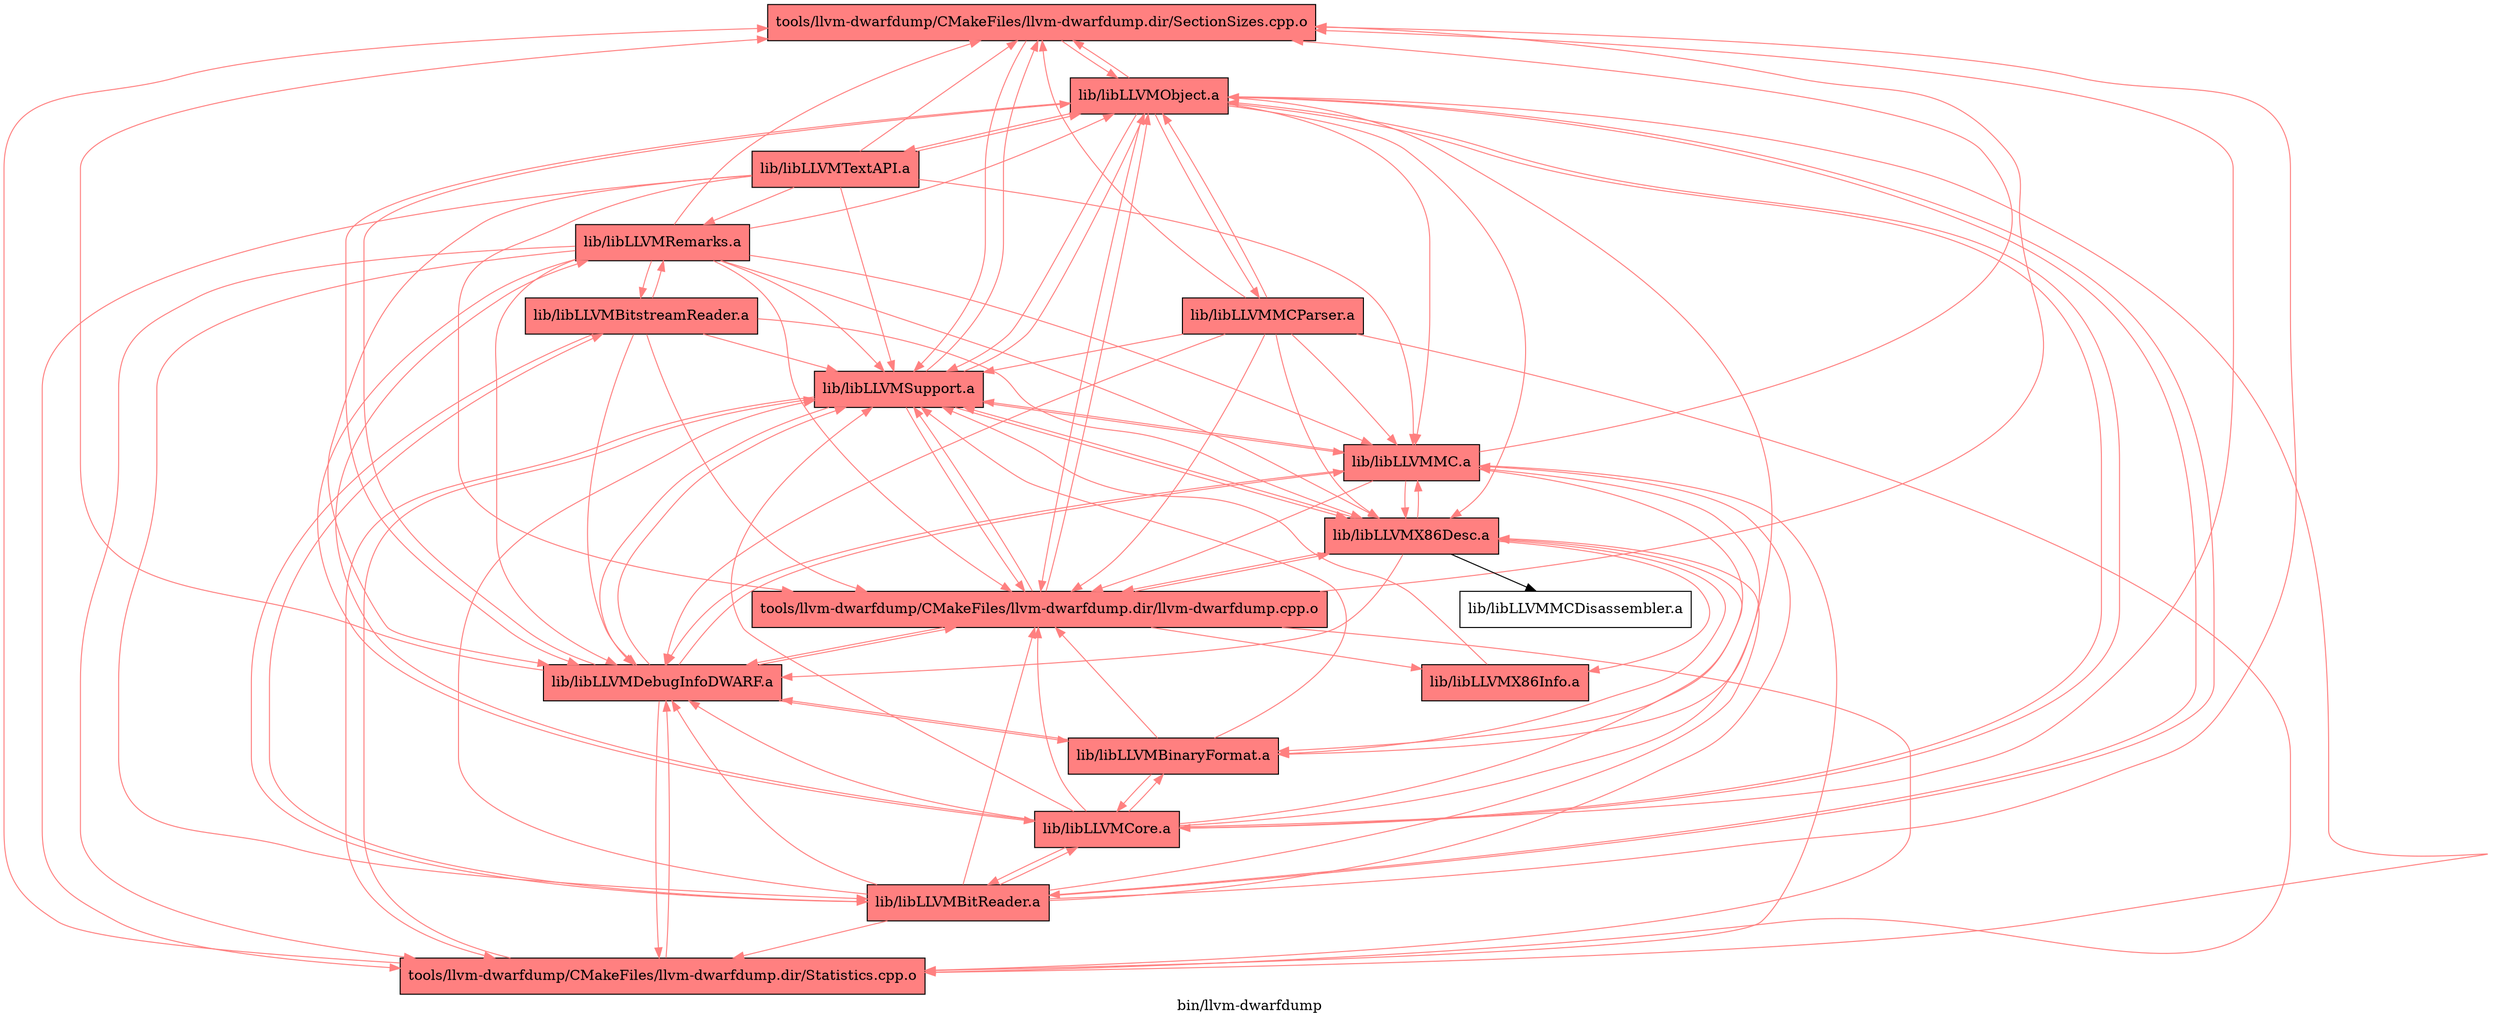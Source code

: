 digraph "bin/llvm-dwarfdump" {
	label="bin/llvm-dwarfdump";

	Node0x55c66d0c0518 [shape=record,shape=record,style=filled,fillcolor="1.000000 0.5 1",label="{tools/llvm-dwarfdump/CMakeFiles/llvm-dwarfdump.dir/SectionSizes.cpp.o}"];
	Node0x55c66d0c0518 -> Node0x55c66d0c0338[color="1.000000 0.5 1"];
	Node0x55c66d0c0518 -> Node0x55c66d0bf488[color="1.000000 0.5 1"];
	Node0x55c66d0c0338 [shape=record,shape=record,style=filled,fillcolor="1.000000 0.5 1",label="{lib/libLLVMObject.a}"];
	Node0x55c66d0c0338 -> Node0x55c66d0c0518[color="1.000000 0.5 1"];
	Node0x55c66d0c0338 -> Node0x55c66d0bfd48[color="1.000000 0.5 1"];
	Node0x55c66d0c0338 -> Node0x55c66d0c0a68[color="1.000000 0.5 1"];
	Node0x55c66d0c0338 -> Node0x55c66d0c1af8[color="1.000000 0.5 1"];
	Node0x55c66d0c0338 -> Node0x55c66d0bf488[color="1.000000 0.5 1"];
	Node0x55c66d0c0338 -> Node0x55c66d0c6f58[color="1.000000 0.5 1"];
	Node0x55c66d0c0338 -> Node0x55c66d0c0b08[color="1.000000 0.5 1"];
	Node0x55c66d0c0338 -> Node0x55c66d0c0108[color="1.000000 0.5 1"];
	Node0x55c66d0c0338 -> Node0x55c66d0bf9d8[color="1.000000 0.5 1"];
	Node0x55c66d0c0338 -> Node0x55c66d0bea88[color="1.000000 0.5 1"];
	Node0x55c66d0c0338 -> Node0x55c66d0be5d8[color="1.000000 0.5 1"];
	Node0x55c66d0c0338 -> Node0x55c66d0bd688[color="1.000000 0.5 1"];
	Node0x55c66d0bf488 [shape=record,shape=record,style=filled,fillcolor="1.000000 0.5 1",label="{lib/libLLVMSupport.a}"];
	Node0x55c66d0bf488 -> Node0x55c66d0c0108[color="1.000000 0.5 1"];
	Node0x55c66d0bf488 -> Node0x55c66d0c0338[color="1.000000 0.5 1"];
	Node0x55c66d0bf488 -> Node0x55c66d0c1af8[color="1.000000 0.5 1"];
	Node0x55c66d0bf488 -> Node0x55c66d0c0518[color="1.000000 0.5 1"];
	Node0x55c66d0bf488 -> Node0x55c66d0bfd48[color="1.000000 0.5 1"];
	Node0x55c66d0bf488 -> Node0x55c66d0c0a68[color="1.000000 0.5 1"];
	Node0x55c66d0bf488 -> Node0x55c66d0c0b08[color="1.000000 0.5 1"];
	Node0x55c66d0bfd48 [shape=record,shape=record,style=filled,fillcolor="1.000000 0.5 1",label="{tools/llvm-dwarfdump/CMakeFiles/llvm-dwarfdump.dir/Statistics.cpp.o}"];
	Node0x55c66d0bfd48 -> Node0x55c66d0c0518[color="1.000000 0.5 1"];
	Node0x55c66d0bfd48 -> Node0x55c66d0c1af8[color="1.000000 0.5 1"];
	Node0x55c66d0bfd48 -> Node0x55c66d0bf488[color="1.000000 0.5 1"];
	Node0x55c66d0c1af8 [shape=record,shape=record,style=filled,fillcolor="1.000000 0.5 1",label="{lib/libLLVMDebugInfoDWARF.a}"];
	Node0x55c66d0c1af8 -> Node0x55c66d0c0518[color="1.000000 0.5 1"];
	Node0x55c66d0c1af8 -> Node0x55c66d0bfd48[color="1.000000 0.5 1"];
	Node0x55c66d0c1af8 -> Node0x55c66d0c0a68[color="1.000000 0.5 1"];
	Node0x55c66d0c1af8 -> Node0x55c66d0bf488[color="1.000000 0.5 1"];
	Node0x55c66d0c1af8 -> Node0x55c66d0c6f58[color="1.000000 0.5 1"];
	Node0x55c66d0c1af8 -> Node0x55c66d0c0338[color="1.000000 0.5 1"];
	Node0x55c66d0c1af8 -> Node0x55c66d0c0108[color="1.000000 0.5 1"];
	Node0x55c66d0c0a68 [shape=record,shape=record,style=filled,fillcolor="1.000000 0.5 1",label="{tools/llvm-dwarfdump/CMakeFiles/llvm-dwarfdump.dir/llvm-dwarfdump.cpp.o}"];
	Node0x55c66d0c0a68 -> Node0x55c66d0c0518[color="1.000000 0.5 1"];
	Node0x55c66d0c0a68 -> Node0x55c66d0bfd48[color="1.000000 0.5 1"];
	Node0x55c66d0c0a68 -> Node0x55c66d0c1af8[color="1.000000 0.5 1"];
	Node0x55c66d0c0a68 -> Node0x55c66d0c0b08[color="1.000000 0.5 1"];
	Node0x55c66d0c0a68 -> Node0x55c66d0c0338[color="1.000000 0.5 1"];
	Node0x55c66d0c0a68 -> Node0x55c66d0c1058[color="1.000000 0.5 1"];
	Node0x55c66d0c0a68 -> Node0x55c66d0bf488[color="1.000000 0.5 1"];
	Node0x55c66d0c0b08 [shape=record,shape=record,style=filled,fillcolor="1.000000 0.5 1",label="{lib/libLLVMX86Desc.a}"];
	Node0x55c66d0c0b08 -> Node0x55c66d0c1058[color="1.000000 0.5 1"];
	Node0x55c66d0c0b08 -> Node0x55c66d0c0108[color="1.000000 0.5 1"];
	Node0x55c66d0c0b08 -> Node0x55c66d0bf488[color="1.000000 0.5 1"];
	Node0x55c66d0c0b08 -> Node0x55c66d0bdb38;
	Node0x55c66d0c0b08 -> Node0x55c66d0c0a68[color="1.000000 0.5 1"];
	Node0x55c66d0c0b08 -> Node0x55c66d0c1af8[color="1.000000 0.5 1"];
	Node0x55c66d0c0b08 -> Node0x55c66d0c6f58[color="1.000000 0.5 1"];
	Node0x55c66d0c1058 [shape=record,shape=record,style=filled,fillcolor="1.000000 0.5 1",label="{lib/libLLVMX86Info.a}"];
	Node0x55c66d0c1058 -> Node0x55c66d0bf488[color="1.000000 0.5 1"];
	Node0x55c66d0c6f58 [shape=record,shape=record,style=filled,fillcolor="1.000000 0.5 1",label="{lib/libLLVMBinaryFormat.a}"];
	Node0x55c66d0c6f58 -> Node0x55c66d0bea88[color="1.000000 0.5 1"];
	Node0x55c66d0c6f58 -> Node0x55c66d0c1af8[color="1.000000 0.5 1"];
	Node0x55c66d0c6f58 -> Node0x55c66d0bf488[color="1.000000 0.5 1"];
	Node0x55c66d0c6f58 -> Node0x55c66d0c0a68[color="1.000000 0.5 1"];
	Node0x55c66d0c0108 [shape=record,shape=record,style=filled,fillcolor="1.000000 0.5 1",label="{lib/libLLVMMC.a}"];
	Node0x55c66d0c0108 -> Node0x55c66d0c0b08[color="1.000000 0.5 1"];
	Node0x55c66d0c0108 -> Node0x55c66d0bf488[color="1.000000 0.5 1"];
	Node0x55c66d0c0108 -> Node0x55c66d0c0518[color="1.000000 0.5 1"];
	Node0x55c66d0c0108 -> Node0x55c66d0bfd48[color="1.000000 0.5 1"];
	Node0x55c66d0c0108 -> Node0x55c66d0c0a68[color="1.000000 0.5 1"];
	Node0x55c66d0c0108 -> Node0x55c66d0c1af8[color="1.000000 0.5 1"];
	Node0x55c66d0c0108 -> Node0x55c66d0c6f58[color="1.000000 0.5 1"];
	Node0x55c66d0bdb38 [shape=record,shape=record,label="{lib/libLLVMMCDisassembler.a}"];
	Node0x55c66d0bf9d8 [shape=record,shape=record,style=filled,fillcolor="1.000000 0.5 1",label="{lib/libLLVMBitReader.a}"];
	Node0x55c66d0bf9d8 -> Node0x55c66d0c0518[color="1.000000 0.5 1"];
	Node0x55c66d0bf9d8 -> Node0x55c66d0c0a68[color="1.000000 0.5 1"];
	Node0x55c66d0bf9d8 -> Node0x55c66d0c1af8[color="1.000000 0.5 1"];
	Node0x55c66d0bf9d8 -> Node0x55c66d0c0b08[color="1.000000 0.5 1"];
	Node0x55c66d0bf9d8 -> Node0x55c66d0c0338[color="1.000000 0.5 1"];
	Node0x55c66d0bf9d8 -> Node0x55c66d0c0108[color="1.000000 0.5 1"];
	Node0x55c66d0bf9d8 -> Node0x55c66d0bf488[color="1.000000 0.5 1"];
	Node0x55c66d0bf9d8 -> Node0x55c66d0bea88[color="1.000000 0.5 1"];
	Node0x55c66d0bf9d8 -> Node0x55c66d0be088[color="1.000000 0.5 1"];
	Node0x55c66d0bf9d8 -> Node0x55c66d0bfd48[color="1.000000 0.5 1"];
	Node0x55c66d0bea88 [shape=record,shape=record,style=filled,fillcolor="1.000000 0.5 1",label="{lib/libLLVMCore.a}"];
	Node0x55c66d0bea88 -> Node0x55c66d0c0a68[color="1.000000 0.5 1"];
	Node0x55c66d0bea88 -> Node0x55c66d0c0b08[color="1.000000 0.5 1"];
	Node0x55c66d0bea88 -> Node0x55c66d0bf488[color="1.000000 0.5 1"];
	Node0x55c66d0bea88 -> Node0x55c66d0bf9d8[color="1.000000 0.5 1"];
	Node0x55c66d0bea88 -> Node0x55c66d0c1af8[color="1.000000 0.5 1"];
	Node0x55c66d0bea88 -> Node0x55c66d0c6f58[color="1.000000 0.5 1"];
	Node0x55c66d0bea88 -> Node0x55c66d0c0338[color="1.000000 0.5 1"];
	Node0x55c66d0bea88 -> Node0x55c66d0c0108[color="1.000000 0.5 1"];
	Node0x55c66d0bea88 -> Node0x55c66d0c0518[color="1.000000 0.5 1"];
	Node0x55c66d0bea88 -> Node0x55c66d0bf078[color="1.000000 0.5 1"];
	Node0x55c66d0be5d8 [shape=record,shape=record,style=filled,fillcolor="1.000000 0.5 1",label="{lib/libLLVMMCParser.a}"];
	Node0x55c66d0be5d8 -> Node0x55c66d0c0518[color="1.000000 0.5 1"];
	Node0x55c66d0be5d8 -> Node0x55c66d0bfd48[color="1.000000 0.5 1"];
	Node0x55c66d0be5d8 -> Node0x55c66d0c0a68[color="1.000000 0.5 1"];
	Node0x55c66d0be5d8 -> Node0x55c66d0c1af8[color="1.000000 0.5 1"];
	Node0x55c66d0be5d8 -> Node0x55c66d0c0b08[color="1.000000 0.5 1"];
	Node0x55c66d0be5d8 -> Node0x55c66d0c0338[color="1.000000 0.5 1"];
	Node0x55c66d0be5d8 -> Node0x55c66d0c0108[color="1.000000 0.5 1"];
	Node0x55c66d0be5d8 -> Node0x55c66d0bf488[color="1.000000 0.5 1"];
	Node0x55c66d0bd688 [shape=record,shape=record,style=filled,fillcolor="1.000000 0.5 1",label="{lib/libLLVMTextAPI.a}"];
	Node0x55c66d0bd688 -> Node0x55c66d0bf488[color="1.000000 0.5 1"];
	Node0x55c66d0bd688 -> Node0x55c66d0c0518[color="1.000000 0.5 1"];
	Node0x55c66d0bd688 -> Node0x55c66d0bfd48[color="1.000000 0.5 1"];
	Node0x55c66d0bd688 -> Node0x55c66d0c0a68[color="1.000000 0.5 1"];
	Node0x55c66d0bd688 -> Node0x55c66d0c0338[color="1.000000 0.5 1"];
	Node0x55c66d0bd688 -> Node0x55c66d0bf078[color="1.000000 0.5 1"];
	Node0x55c66d0bd688 -> Node0x55c66d0c1af8[color="1.000000 0.5 1"];
	Node0x55c66d0bd688 -> Node0x55c66d0c0108[color="1.000000 0.5 1"];
	Node0x55c66d0be088 [shape=record,shape=record,style=filled,fillcolor="1.000000 0.5 1",label="{lib/libLLVMBitstreamReader.a}"];
	Node0x55c66d0be088 -> Node0x55c66d0c0a68[color="1.000000 0.5 1"];
	Node0x55c66d0be088 -> Node0x55c66d0c1af8[color="1.000000 0.5 1"];
	Node0x55c66d0be088 -> Node0x55c66d0c0b08[color="1.000000 0.5 1"];
	Node0x55c66d0be088 -> Node0x55c66d0bf488[color="1.000000 0.5 1"];
	Node0x55c66d0be088 -> Node0x55c66d0bf9d8[color="1.000000 0.5 1"];
	Node0x55c66d0be088 -> Node0x55c66d0bf078[color="1.000000 0.5 1"];
	Node0x55c66d0bf078 [shape=record,shape=record,style=filled,fillcolor="1.000000 0.5 1",label="{lib/libLLVMRemarks.a}"];
	Node0x55c66d0bf078 -> Node0x55c66d0c1af8[color="1.000000 0.5 1"];
	Node0x55c66d0bf078 -> Node0x55c66d0bf488[color="1.000000 0.5 1"];
	Node0x55c66d0bf078 -> Node0x55c66d0c0a68[color="1.000000 0.5 1"];
	Node0x55c66d0bf078 -> Node0x55c66d0bf9d8[color="1.000000 0.5 1"];
	Node0x55c66d0bf078 -> Node0x55c66d0c0108[color="1.000000 0.5 1"];
	Node0x55c66d0bf078 -> Node0x55c66d0c0518[color="1.000000 0.5 1"];
	Node0x55c66d0bf078 -> Node0x55c66d0bea88[color="1.000000 0.5 1"];
	Node0x55c66d0bf078 -> Node0x55c66d0bfd48[color="1.000000 0.5 1"];
	Node0x55c66d0bf078 -> Node0x55c66d0c0b08[color="1.000000 0.5 1"];
	Node0x55c66d0bf078 -> Node0x55c66d0c0338[color="1.000000 0.5 1"];
	Node0x55c66d0bf078 -> Node0x55c66d0be088[color="1.000000 0.5 1"];
}
